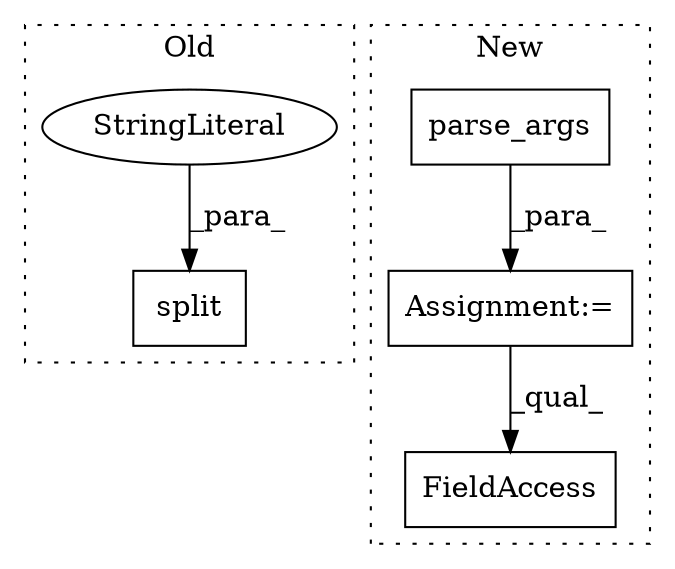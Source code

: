 digraph G {
subgraph cluster0 {
1 [label="split" a="32" s="474,483" l="6,1" shape="box"];
5 [label="StringLiteral" a="45" s="480" l="3" shape="ellipse"];
label = "Old";
style="dotted";
}
subgraph cluster1 {
2 [label="parse_args" a="32" s="530" l="12" shape="box"];
3 [label="FieldAccess" a="22" s="753" l="13" shape="box"];
4 [label="Assignment:=" a="7" s="522" l="1" shape="box"];
label = "New";
style="dotted";
}
2 -> 4 [label="_para_"];
4 -> 3 [label="_qual_"];
5 -> 1 [label="_para_"];
}